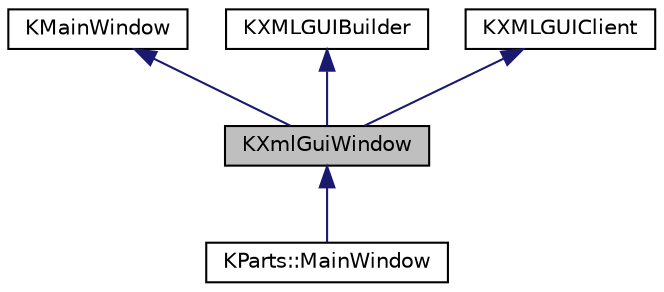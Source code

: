 digraph "KXmlGuiWindow"
{
  edge [fontname="Helvetica",fontsize="10",labelfontname="Helvetica",labelfontsize="10"];
  node [fontname="Helvetica",fontsize="10",shape=record];
  Node0 [label="KXmlGuiWindow",height=0.2,width=0.4,color="black", fillcolor="grey75", style="filled", fontcolor="black"];
  Node1 -> Node0 [dir="back",color="midnightblue",fontsize="10",style="solid",fontname="Helvetica"];
  Node1 [label="KMainWindow",height=0.2,width=0.4,color="black", fillcolor="white", style="filled",URL="$classKMainWindow.html",tooltip="KDE top level main window "];
  Node2 -> Node0 [dir="back",color="midnightblue",fontsize="10",style="solid",fontname="Helvetica"];
  Node2 [label="KXMLGUIBuilder",height=0.2,width=0.4,color="black", fillcolor="white", style="filled",URL="$classKXMLGUIBuilder.html",tooltip="Implements the creation of the GUI (menubar, menus and toolbars) as requested by the GUI factory..."];
  Node3 -> Node0 [dir="back",color="midnightblue",fontsize="10",style="solid",fontname="Helvetica"];
  Node3 [label="KXMLGUIClient",height=0.2,width=0.4,color="black", fillcolor="white", style="filled",URL="$classKXMLGUIClient.html",tooltip="A KXMLGUIClient can be used with KXMLGUIFactory to create a GUI from actions and an XML document..."];
  Node0 -> Node4 [dir="back",color="midnightblue",fontsize="10",style="solid",fontname="Helvetica"];
  Node4 [label="KParts::MainWindow",height=0.2,width=0.4,color="black", fillcolor="white", style="filled",URL="D:/Users/anthony/Documents/MINGW-KDE-Frameworks/frameworks/kparts-5.26.0/html/KParts.tags$classKParts_1_1MainWindow.html"];
}
